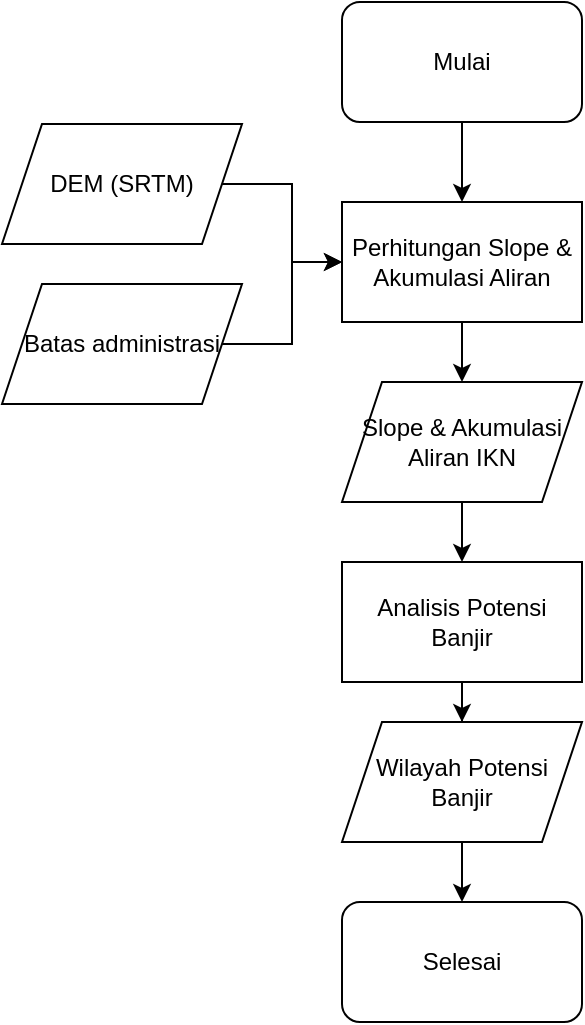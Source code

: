 <mxfile version="26.0.5">
  <diagram name="Page-1" id="TzF9Ndzuxw69yjLmOVsG">
    <mxGraphModel dx="1071" dy="540" grid="0" gridSize="10" guides="1" tooltips="1" connect="1" arrows="1" fold="1" page="1" pageScale="1" pageWidth="850" pageHeight="1100" math="0" shadow="0">
      <root>
        <mxCell id="0" />
        <mxCell id="1" parent="0" />
        <mxCell id="X3V75kt09fzPsoOvbDLD-3" style="edgeStyle=orthogonalEdgeStyle;rounded=0;orthogonalLoop=1;jettySize=auto;html=1;entryX=0.5;entryY=0;entryDx=0;entryDy=0;" edge="1" parent="1" source="X3V75kt09fzPsoOvbDLD-1" target="X3V75kt09fzPsoOvbDLD-2">
          <mxGeometry relative="1" as="geometry" />
        </mxCell>
        <mxCell id="X3V75kt09fzPsoOvbDLD-1" value="Mulai" style="rounded=1;whiteSpace=wrap;html=1;" vertex="1" parent="1">
          <mxGeometry x="350" y="60" width="120" height="60" as="geometry" />
        </mxCell>
        <mxCell id="X3V75kt09fzPsoOvbDLD-7" style="edgeStyle=orthogonalEdgeStyle;rounded=0;orthogonalLoop=1;jettySize=auto;html=1;entryX=0.5;entryY=0;entryDx=0;entryDy=0;" edge="1" parent="1" source="X3V75kt09fzPsoOvbDLD-2" target="X3V75kt09fzPsoOvbDLD-6">
          <mxGeometry relative="1" as="geometry" />
        </mxCell>
        <mxCell id="X3V75kt09fzPsoOvbDLD-2" value="Perhitungan Slope &amp;amp; Akumulasi Aliran" style="rounded=0;whiteSpace=wrap;html=1;" vertex="1" parent="1">
          <mxGeometry x="350" y="160" width="120" height="60" as="geometry" />
        </mxCell>
        <mxCell id="X3V75kt09fzPsoOvbDLD-5" style="edgeStyle=orthogonalEdgeStyle;rounded=0;orthogonalLoop=1;jettySize=auto;html=1;entryX=0;entryY=0.5;entryDx=0;entryDy=0;" edge="1" parent="1" source="X3V75kt09fzPsoOvbDLD-4" target="X3V75kt09fzPsoOvbDLD-2">
          <mxGeometry relative="1" as="geometry" />
        </mxCell>
        <mxCell id="X3V75kt09fzPsoOvbDLD-4" value="DEM (SRTM)" style="shape=parallelogram;perimeter=parallelogramPerimeter;whiteSpace=wrap;html=1;fixedSize=1;" vertex="1" parent="1">
          <mxGeometry x="180" y="121" width="120" height="60" as="geometry" />
        </mxCell>
        <mxCell id="X3V75kt09fzPsoOvbDLD-10" value="" style="edgeStyle=orthogonalEdgeStyle;rounded=0;orthogonalLoop=1;jettySize=auto;html=1;" edge="1" parent="1" source="X3V75kt09fzPsoOvbDLD-6" target="X3V75kt09fzPsoOvbDLD-9">
          <mxGeometry relative="1" as="geometry" />
        </mxCell>
        <mxCell id="X3V75kt09fzPsoOvbDLD-6" value="Slope &amp;amp; Akumulasi Aliran IKN" style="shape=parallelogram;perimeter=parallelogramPerimeter;whiteSpace=wrap;html=1;fixedSize=1;" vertex="1" parent="1">
          <mxGeometry x="350" y="250" width="120" height="60" as="geometry" />
        </mxCell>
        <mxCell id="X3V75kt09fzPsoOvbDLD-14" style="edgeStyle=orthogonalEdgeStyle;rounded=0;orthogonalLoop=1;jettySize=auto;html=1;entryX=0.5;entryY=0;entryDx=0;entryDy=0;" edge="1" parent="1" source="X3V75kt09fzPsoOvbDLD-9" target="X3V75kt09fzPsoOvbDLD-13">
          <mxGeometry relative="1" as="geometry" />
        </mxCell>
        <mxCell id="X3V75kt09fzPsoOvbDLD-9" value="Analisis Potensi&lt;div&gt;Banjir&lt;/div&gt;" style="whiteSpace=wrap;html=1;" vertex="1" parent="1">
          <mxGeometry x="350" y="340" width="120" height="60" as="geometry" />
        </mxCell>
        <mxCell id="X3V75kt09fzPsoOvbDLD-12" style="edgeStyle=orthogonalEdgeStyle;rounded=0;orthogonalLoop=1;jettySize=auto;html=1;entryX=0;entryY=0.5;entryDx=0;entryDy=0;" edge="1" parent="1" source="X3V75kt09fzPsoOvbDLD-11" target="X3V75kt09fzPsoOvbDLD-2">
          <mxGeometry relative="1" as="geometry" />
        </mxCell>
        <mxCell id="X3V75kt09fzPsoOvbDLD-11" value="Batas administrasi" style="shape=parallelogram;perimeter=parallelogramPerimeter;whiteSpace=wrap;html=1;fixedSize=1;" vertex="1" parent="1">
          <mxGeometry x="180" y="201" width="120" height="60" as="geometry" />
        </mxCell>
        <mxCell id="X3V75kt09fzPsoOvbDLD-16" style="edgeStyle=orthogonalEdgeStyle;rounded=0;orthogonalLoop=1;jettySize=auto;html=1;entryX=0.5;entryY=0;entryDx=0;entryDy=0;" edge="1" parent="1" source="X3V75kt09fzPsoOvbDLD-13" target="X3V75kt09fzPsoOvbDLD-15">
          <mxGeometry relative="1" as="geometry" />
        </mxCell>
        <mxCell id="X3V75kt09fzPsoOvbDLD-13" value="Wilayah Potensi&lt;div&gt;Banjir&lt;/div&gt;" style="shape=parallelogram;perimeter=parallelogramPerimeter;whiteSpace=wrap;html=1;fixedSize=1;" vertex="1" parent="1">
          <mxGeometry x="350" y="420" width="120" height="60" as="geometry" />
        </mxCell>
        <mxCell id="X3V75kt09fzPsoOvbDLD-15" value="Selesai" style="rounded=1;whiteSpace=wrap;html=1;" vertex="1" parent="1">
          <mxGeometry x="350" y="510" width="120" height="60" as="geometry" />
        </mxCell>
      </root>
    </mxGraphModel>
  </diagram>
</mxfile>
